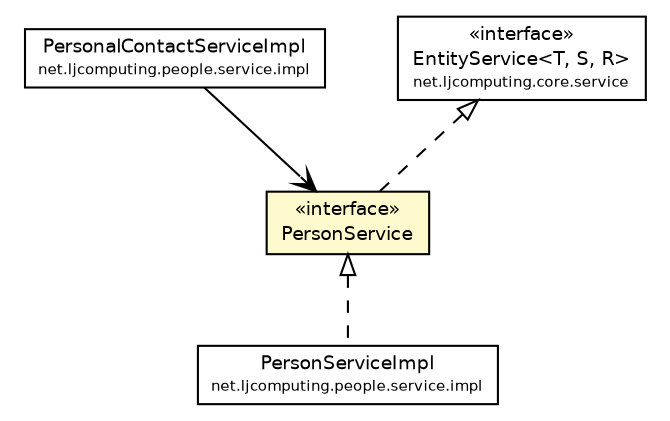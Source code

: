 #!/usr/local/bin/dot
#
# Class diagram 
# Generated by UMLGraph version R5_6 (http://www.umlgraph.org/)
#

digraph G {
	edge [fontname="Helvetica",fontsize=10,labelfontname="Helvetica",labelfontsize=10];
	node [fontname="Helvetica",fontsize=10,shape=plaintext];
	nodesep=0.25;
	ranksep=0.5;
	// net.ljcomputing.people.service.PersonService
	c1375 [label=<<table title="net.ljcomputing.people.service.PersonService" border="0" cellborder="1" cellspacing="0" cellpadding="2" port="p" bgcolor="lemonChiffon" href="./PersonService.html">
		<tr><td><table border="0" cellspacing="0" cellpadding="1">
<tr><td align="center" balign="center"> &#171;interface&#187; </td></tr>
<tr><td align="center" balign="center"> PersonService </td></tr>
		</table></td></tr>
		</table>>, URL="./PersonService.html", fontname="Helvetica", fontcolor="black", fontsize=9.0];
	// net.ljcomputing.people.service.impl.PersonalContactServiceImpl
	c1378 [label=<<table title="net.ljcomputing.people.service.impl.PersonalContactServiceImpl" border="0" cellborder="1" cellspacing="0" cellpadding="2" port="p" href="./impl/PersonalContactServiceImpl.html">
		<tr><td><table border="0" cellspacing="0" cellpadding="1">
<tr><td align="center" balign="center"> PersonalContactServiceImpl </td></tr>
<tr><td align="center" balign="center"><font point-size="7.0"> net.ljcomputing.people.service.impl </font></td></tr>
		</table></td></tr>
		</table>>, URL="./impl/PersonalContactServiceImpl.html", fontname="Helvetica", fontcolor="black", fontsize=9.0];
	// net.ljcomputing.people.service.impl.PersonServiceImpl
	c1380 [label=<<table title="net.ljcomputing.people.service.impl.PersonServiceImpl" border="0" cellborder="1" cellspacing="0" cellpadding="2" port="p" href="./impl/PersonServiceImpl.html">
		<tr><td><table border="0" cellspacing="0" cellpadding="1">
<tr><td align="center" balign="center"> PersonServiceImpl </td></tr>
<tr><td align="center" balign="center"><font point-size="7.0"> net.ljcomputing.people.service.impl </font></td></tr>
		</table></td></tr>
		</table>>, URL="./impl/PersonServiceImpl.html", fontname="Helvetica", fontcolor="black", fontsize=9.0];
	//net.ljcomputing.people.service.PersonService implements net.ljcomputing.core.service.EntityService<T, S, R>
	c1384:p -> c1375:p [dir=back,arrowtail=empty,style=dashed];
	//net.ljcomputing.people.service.impl.PersonServiceImpl implements net.ljcomputing.people.service.PersonService
	c1375:p -> c1380:p [dir=back,arrowtail=empty,style=dashed];
	// net.ljcomputing.people.service.impl.PersonalContactServiceImpl NAVASSOC net.ljcomputing.people.service.PersonService
	c1378:p -> c1375:p [taillabel="", label="", headlabel="", fontname="Helvetica", fontcolor="black", fontsize=10.0, color="black", arrowhead=open];
	// net.ljcomputing.core.service.EntityService<T, S, R>
	c1384 [label=<<table title="net.ljcomputing.core.service.EntityService" border="0" cellborder="1" cellspacing="0" cellpadding="2" port="p">
		<tr><td><table border="0" cellspacing="0" cellpadding="1">
<tr><td align="center" balign="center"> &#171;interface&#187; </td></tr>
<tr><td align="center" balign="center"> EntityService&lt;T, S, R&gt; </td></tr>
<tr><td align="center" balign="center"><font point-size="7.0"> net.ljcomputing.core.service </font></td></tr>
		</table></td></tr>
		</table>>, URL="null", fontname="Helvetica", fontcolor="black", fontsize=9.0];
}

